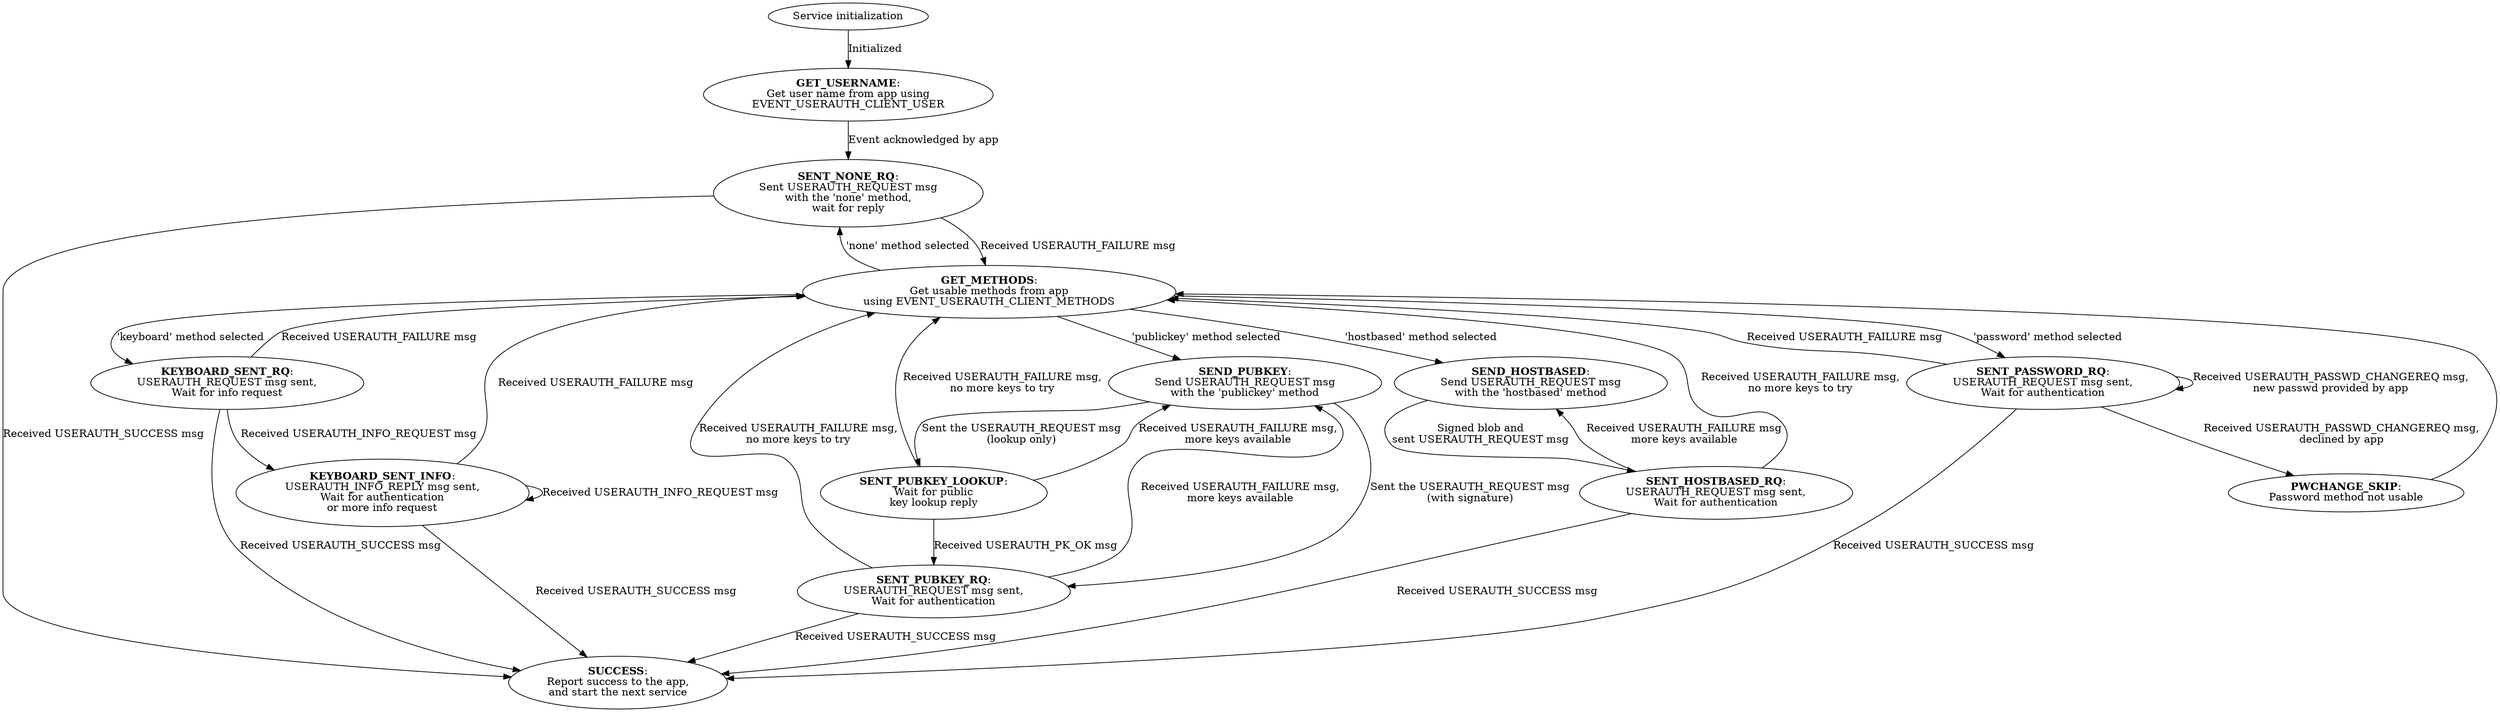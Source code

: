digraph {
#   ->  [label=<>];

  ASSH_init [label=<Service initialization>];

  ASSH_init -> ASSH_USERAUTH_ST_GET_USERNAME [label=<Initialized>];

  ASSH_USERAUTH_ST_GET_USERNAME [label=<<b>GET_USERNAME</b>:<br/>Get user name from app using<br/>EVENT_USERAUTH_CLIENT_USER>];

  ASSH_USERAUTH_ST_GET_USERNAME -> ASSH_USERAUTH_ST_SENT_NONE_RQ [label=<Event acknowledged by app>];

  ASSH_USERAUTH_ST_SENT_NONE_RQ [label=<<b>SENT_NONE_RQ</b>:<br/>Sent USERAUTH_REQUEST msg<br/>with the 'none' method,<br/>wait for reply>];

  ASSH_USERAUTH_ST_SENT_NONE_RQ -> ASSH_USERAUTH_ST_SUCCESS [label=<Received USERAUTH_SUCCESS msg>];
  ASSH_USERAUTH_ST_SENT_NONE_RQ -> ASSH_USERAUTH_ST_GET_METHODS [label=<Received USERAUTH_FAILURE msg>];

  ASSH_USERAUTH_ST_GET_METHODS [label=<<b>GET_METHODS</b>:<br/>Get usable methods from app<br/>using EVENT_USERAUTH_CLIENT_METHODS>];

  ASSH_USERAUTH_ST_GET_METHODS -> ASSH_USERAUTH_ST_SENT_NONE_RQ [label=<'none' method selected>]
  ASSH_USERAUTH_ST_GET_METHODS -> ASSH_USERAUTH_ST_SENT_PASSWORD_RQ [label=<'password' method selected>]
  ASSH_USERAUTH_ST_GET_METHODS -> ASSH_USERAUTH_ST_KEYBOARD_SENT_RQ [label=<'keyboard' method selected>]
  ASSH_USERAUTH_ST_GET_METHODS -> ASSH_USERAUTH_ST_SEND_PUBKEY [label=<'publickey' method selected>]
  ASSH_USERAUTH_ST_GET_METHODS -> ASSH_USERAUTH_ST_SEND_HOSTBASED [label=<'hostbased' method selected>]

  ASSH_USERAUTH_ST_SEND_PUBKEY [label=<<b>SEND_PUBKEY</b>:<br/>Send USERAUTH_REQUEST msg<br/>with the 'publickey' method>];

  ASSH_USERAUTH_ST_SEND_PUBKEY -> ASSH_USERAUTH_ST_SENT_PUBKEY_RQ [label=<Sent the USERAUTH_REQUEST msg<br/>(with signature)>];
  ASSH_USERAUTH_ST_SEND_PUBKEY -> ASSH_USERAUTH_ST_SENT_PUBKEY_LOOKUP [label=<Sent the USERAUTH_REQUEST msg<br/>(lookup only)>];

  ASSH_USERAUTH_ST_SENT_PUBKEY_LOOKUP [label=<<b>SENT_PUBKEY_LOOKUP</b>:<br/>Wait for public<br/>key lookup reply>];

  ASSH_USERAUTH_ST_SENT_PUBKEY_LOOKUP -> ASSH_USERAUTH_ST_SENT_PUBKEY_RQ [label=<Received USERAUTH_PK_OK msg>];
  ASSH_USERAUTH_ST_SENT_PUBKEY_LOOKUP -> ASSH_USERAUTH_ST_GET_METHODS [label=<Received USERAUTH_FAILURE msg,<br/>no more keys to try>];
  ASSH_USERAUTH_ST_SENT_PUBKEY_LOOKUP -> ASSH_USERAUTH_ST_SEND_PUBKEY [label=<Received USERAUTH_FAILURE msg,<br/>more keys available>];

  ASSH_USERAUTH_ST_SENT_PUBKEY_RQ [label=<<b>SENT_PUBKEY_RQ</b>:<br/>USERAUTH_REQUEST msg sent,<br/>Wait for authentication>];

  ASSH_USERAUTH_ST_SENT_PUBKEY_RQ -> ASSH_USERAUTH_ST_SUCCESS [label=<Received USERAUTH_SUCCESS msg>];
  ASSH_USERAUTH_ST_SENT_PUBKEY_RQ -> ASSH_USERAUTH_ST_GET_METHODS [label=<Received USERAUTH_FAILURE msg,<br/>no more keys to try>];
  ASSH_USERAUTH_ST_SENT_PUBKEY_RQ -> ASSH_USERAUTH_ST_SEND_PUBKEY [label=<Received USERAUTH_FAILURE msg,<br/>more keys available>];

  ASSH_USERAUTH_ST_SENT_PASSWORD_RQ [label=<<b>SENT_PASSWORD_RQ</b>:<br/>USERAUTH_REQUEST msg sent,<br/>Wait for authentication>];

  ASSH_USERAUTH_ST_SENT_PASSWORD_RQ -> ASSH_USERAUTH_ST_SUCCESS [label=<Received USERAUTH_SUCCESS msg>];
  ASSH_USERAUTH_ST_SENT_PASSWORD_RQ -> ASSH_USERAUTH_ST_GET_METHODS [label=<Received USERAUTH_FAILURE msg>];
  ASSH_USERAUTH_ST_SENT_PASSWORD_RQ -> ASSH_USERAUTH_ST_PWCHANGE_SKIP [label=<Received USERAUTH_PASSWD_CHANGEREQ msg,<br/>declined by app>];
  ASSH_USERAUTH_ST_SENT_PASSWORD_RQ -> ASSH_USERAUTH_ST_SENT_PASSWORD_RQ [label=<Received USERAUTH_PASSWD_CHANGEREQ msg,<br/>new passwd provided by app>];

  ASSH_USERAUTH_ST_PWCHANGE_SKIP [label=<<b>PWCHANGE_SKIP</b>:<br/>Password method not usable<br/>>];

  ASSH_USERAUTH_ST_PWCHANGE_SKIP -> ASSH_USERAUTH_ST_GET_METHODS;

  ASSH_USERAUTH_ST_KEYBOARD_SENT_RQ [label=<<b>KEYBOARD_SENT_RQ</b>:<br/>USERAUTH_REQUEST msg sent,<br/>Wait for info request>];

  ASSH_USERAUTH_ST_KEYBOARD_SENT_RQ -> ASSH_USERAUTH_ST_KEYBOARD_SENT_INFO [label=<Received USERAUTH_INFO_REQUEST msg>];
  ASSH_USERAUTH_ST_KEYBOARD_SENT_RQ -> ASSH_USERAUTH_ST_SUCCESS [label=<Received USERAUTH_SUCCESS msg>];
  ASSH_USERAUTH_ST_KEYBOARD_SENT_RQ -> ASSH_USERAUTH_ST_GET_METHODS [label=<Received USERAUTH_FAILURE msg>];

  ASSH_USERAUTH_ST_KEYBOARD_SENT_INFO [label=<<b>KEYBOARD_SENT_INFO</b>:<br/>USERAUTH_INFO_REPLY msg sent,<br/>Wait for authentication<br/>or more info request>];

  ASSH_USERAUTH_ST_KEYBOARD_SENT_INFO -> ASSH_USERAUTH_ST_KEYBOARD_SENT_INFO [label=<Received USERAUTH_INFO_REQUEST msg>];
  ASSH_USERAUTH_ST_KEYBOARD_SENT_INFO -> ASSH_USERAUTH_ST_SUCCESS [label=<Received USERAUTH_SUCCESS msg>];
  ASSH_USERAUTH_ST_KEYBOARD_SENT_INFO -> ASSH_USERAUTH_ST_GET_METHODS [label=<Received USERAUTH_FAILURE msg>];

  ASSH_USERAUTH_ST_SEND_HOSTBASED [label=<<b>SEND_HOSTBASED</b>:<br/>Send USERAUTH_REQUEST msg<br/>with the 'hostbased' method>];

  ASSH_USERAUTH_ST_SEND_HOSTBASED -> ASSH_USERAUTH_ST_SENT_HOSTBASED_RQ [label=<Signed blob and<br/>sent USERAUTH_REQUEST msg>];

  ASSH_USERAUTH_ST_SENT_HOSTBASED_RQ [label=<<b>SENT_HOSTBASED_RQ</b>:<br/>USERAUTH_REQUEST msg sent,<br/>Wait for authentication>];

  ASSH_USERAUTH_ST_SENT_HOSTBASED_RQ -> ASSH_USERAUTH_ST_SUCCESS [label=<Received USERAUTH_SUCCESS msg>];
  ASSH_USERAUTH_ST_SENT_HOSTBASED_RQ -> ASSH_USERAUTH_ST_GET_METHODS [label=<Received USERAUTH_FAILURE msg,<br/>no more keys to try>];
  ASSH_USERAUTH_ST_SENT_HOSTBASED_RQ -> ASSH_USERAUTH_ST_SEND_HOSTBASED [label=<Received USERAUTH_FAILURE msg<br/>more keys available>];

  ASSH_USERAUTH_ST_SUCCESS [label=<<b>SUCCESS</b>:<br/>Report success to the app,<br/>and start the next service>];
}

